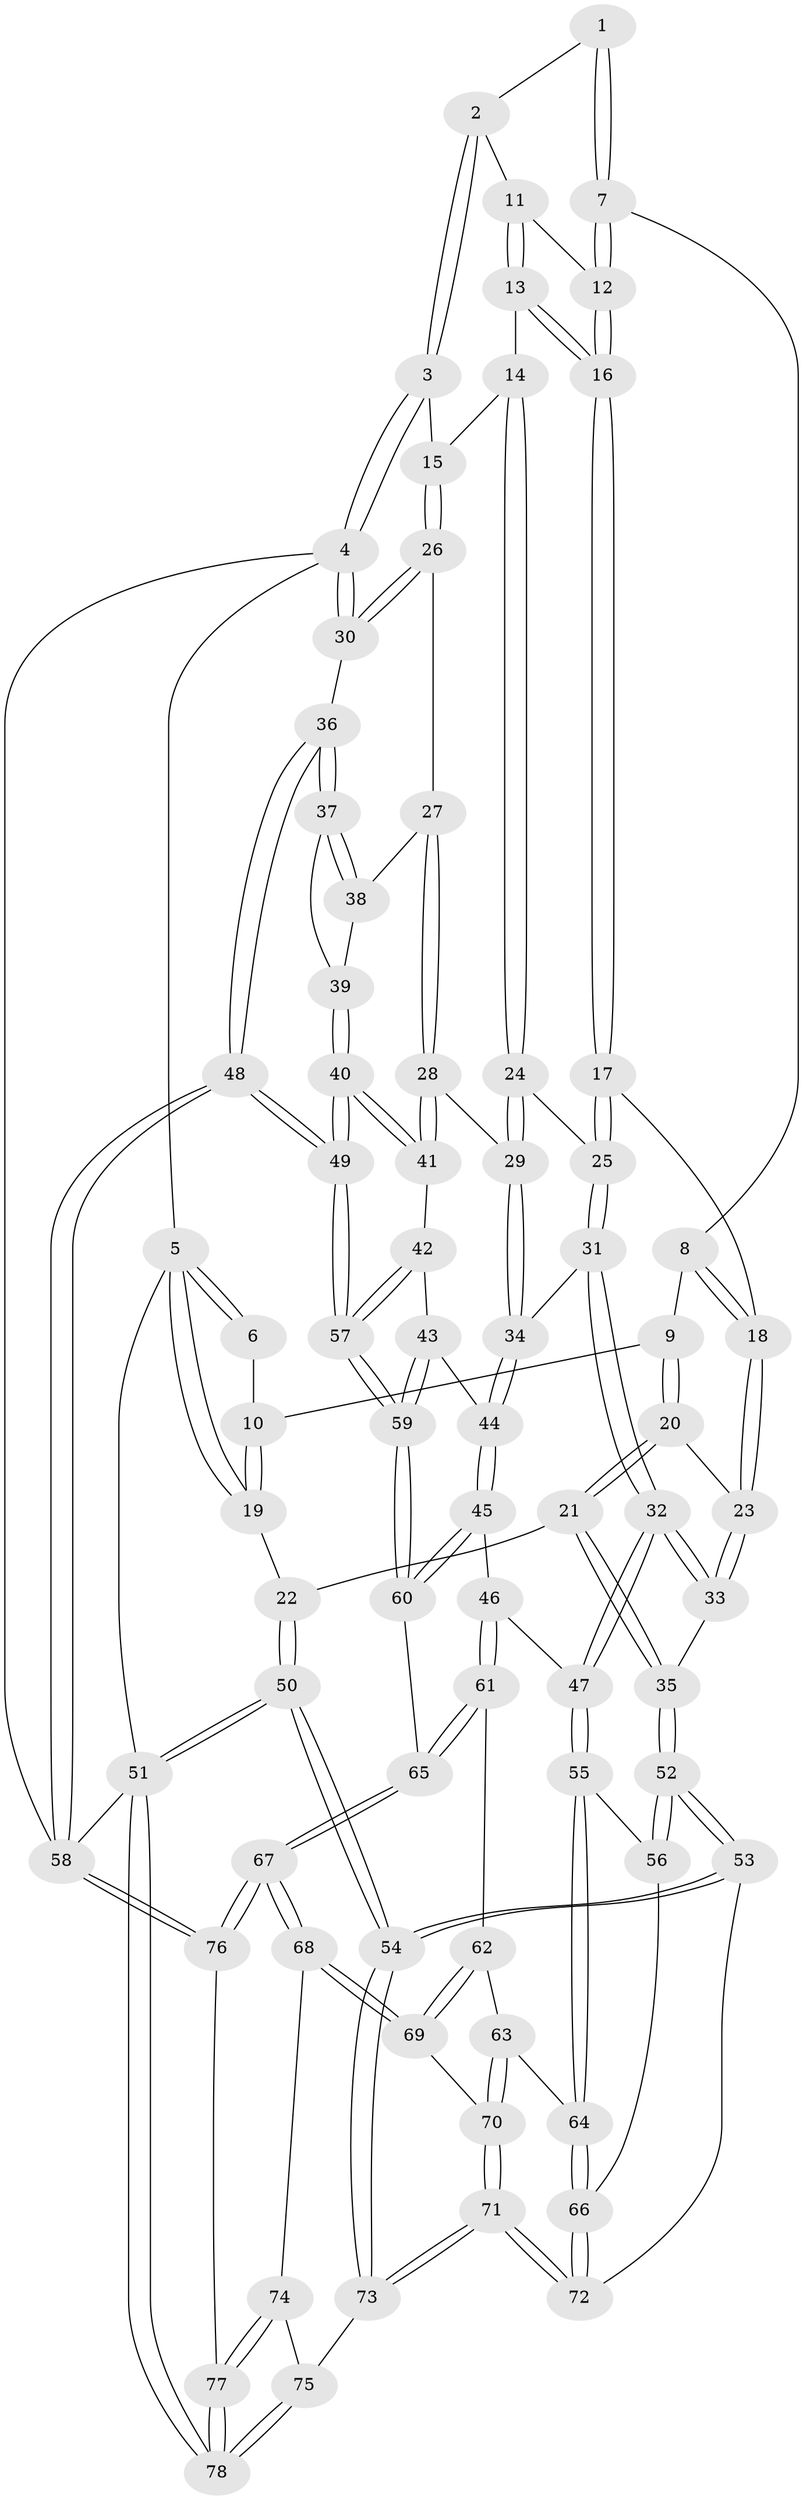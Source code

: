 // Generated by graph-tools (version 1.1) at 2025/02/03/09/25 05:02:17]
// undirected, 78 vertices, 192 edges
graph export_dot {
graph [start="1"]
  node [color=gray90,style=filled];
  1 [pos="+0.4209222780875047+0"];
  2 [pos="+0.6431723503932602+0"];
  3 [pos="+1+0"];
  4 [pos="+1+0"];
  5 [pos="+0+0"];
  6 [pos="+0.28317976156458907+0"];
  7 [pos="+0.40665315718142325+0.10221193821312151"];
  8 [pos="+0.3177959362442471+0.14386022889368105"];
  9 [pos="+0.21022530117285487+0.15719366936173157"];
  10 [pos="+0.19616080592922072+0.11282035993150162"];
  11 [pos="+0.6730228157051643+0"];
  12 [pos="+0.4615483854983228+0.19070005943984292"];
  13 [pos="+0.7274657410910522+0.13903040068197733"];
  14 [pos="+0.7389368567369281+0.15435070322150382"];
  15 [pos="+0.8534433735746892+0.19081592679438933"];
  16 [pos="+0.46985946740416906+0.22910512604442082"];
  17 [pos="+0.46766934099743285+0.24135842665923105"];
  18 [pos="+0.36579651251221573+0.2904808081262044"];
  19 [pos="+0+0"];
  20 [pos="+0.19533639516777926+0.2195754242629826"];
  21 [pos="+0.013024825554951788+0.3047154728193969"];
  22 [pos="+0+0.23886463398346755"];
  23 [pos="+0.3094662757082481+0.33275621205482764"];
  24 [pos="+0.6744770916603093+0.28832071999695713"];
  25 [pos="+0.5074317604515184+0.29126952928625005"];
  26 [pos="+0.8658752517262559+0.20419688111271445"];
  27 [pos="+0.8517314837946558+0.41544664974897494"];
  28 [pos="+0.8356367807160884+0.43187413472407227"];
  29 [pos="+0.6896226303778227+0.40163305706147556"];
  30 [pos="+1+0.279834289040527"];
  31 [pos="+0.519154048288299+0.4043652163131945"];
  32 [pos="+0.36305231276366756+0.49671379281101163"];
  33 [pos="+0.3016866557504469+0.4411759686694633"];
  34 [pos="+0.624645328167776+0.45585620480648154"];
  35 [pos="+0.1480039443303743+0.4750496987286229"];
  36 [pos="+1+0.35119935715904405"];
  37 [pos="+1+0.37621775326541473"];
  38 [pos="+0.9476843448302087+0.41507886763259594"];
  39 [pos="+0.9684019433741167+0.5211692712323058"];
  40 [pos="+0.9421400156432911+0.5857051316552656"];
  41 [pos="+0.8378995007505202+0.48406017491679226"];
  42 [pos="+0.7842369936862131+0.5611428094257179"];
  43 [pos="+0.6498766760423662+0.5865877438602527"];
  44 [pos="+0.6207655415762906+0.5691403660718781"];
  45 [pos="+0.5513030310541194+0.6049474091827418"];
  46 [pos="+0.44482092183966987+0.6003043161307057"];
  47 [pos="+0.37503212513815015+0.5381831075165229"];
  48 [pos="+1+1"];
  49 [pos="+1+1"];
  50 [pos="+0+0.8066573669144196"];
  51 [pos="+0+1"];
  52 [pos="+0.05898265167646364+0.6667898601339047"];
  53 [pos="+0.046130946109874754+0.6787107373861988"];
  54 [pos="+0+0.7709964228556089"];
  55 [pos="+0.281071850999066+0.6473784916241678"];
  56 [pos="+0.19258652907473747+0.658127750080842"];
  57 [pos="+0.8933384047270939+0.8554326200911414"];
  58 [pos="+1+1"];
  59 [pos="+0.7474264498449559+0.7990624085235689"];
  60 [pos="+0.5759356577719726+0.8150952172640864"];
  61 [pos="+0.43439756717695255+0.6699002265559543"];
  62 [pos="+0.4131021678775654+0.7018857980940771"];
  63 [pos="+0.32078435842694486+0.7422977646495176"];
  64 [pos="+0.3175101289811254+0.7422475201120495"];
  65 [pos="+0.5574898323845929+0.8260802066869096"];
  66 [pos="+0.2898218695692058+0.7770904515454684"];
  67 [pos="+0.5277290940171303+0.8573976492681585"];
  68 [pos="+0.5111381747794022+0.8602358229705012"];
  69 [pos="+0.4270257363237724+0.8153360869212214"];
  70 [pos="+0.4136101654758124+0.8154805954850891"];
  71 [pos="+0.27922596496938534+0.8827801357174435"];
  72 [pos="+0.2821200700207627+0.7884063032655478"];
  73 [pos="+0.2680401754217913+0.9086919642568958"];
  74 [pos="+0.49374800334966884+0.876927589138661"];
  75 [pos="+0.2827734947247567+0.9505048879659643"];
  76 [pos="+0.6671442572401933+1"];
  77 [pos="+0.333288126349504+1"];
  78 [pos="+0.29329333887015563+1"];
  1 -- 2;
  1 -- 7;
  1 -- 7;
  2 -- 3;
  2 -- 3;
  2 -- 11;
  3 -- 4;
  3 -- 4;
  3 -- 15;
  4 -- 5;
  4 -- 30;
  4 -- 30;
  4 -- 58;
  5 -- 6;
  5 -- 6;
  5 -- 19;
  5 -- 19;
  5 -- 51;
  6 -- 10;
  7 -- 8;
  7 -- 12;
  7 -- 12;
  8 -- 9;
  8 -- 18;
  8 -- 18;
  9 -- 10;
  9 -- 20;
  9 -- 20;
  10 -- 19;
  10 -- 19;
  11 -- 12;
  11 -- 13;
  11 -- 13;
  12 -- 16;
  12 -- 16;
  13 -- 14;
  13 -- 16;
  13 -- 16;
  14 -- 15;
  14 -- 24;
  14 -- 24;
  15 -- 26;
  15 -- 26;
  16 -- 17;
  16 -- 17;
  17 -- 18;
  17 -- 25;
  17 -- 25;
  18 -- 23;
  18 -- 23;
  19 -- 22;
  20 -- 21;
  20 -- 21;
  20 -- 23;
  21 -- 22;
  21 -- 35;
  21 -- 35;
  22 -- 50;
  22 -- 50;
  23 -- 33;
  23 -- 33;
  24 -- 25;
  24 -- 29;
  24 -- 29;
  25 -- 31;
  25 -- 31;
  26 -- 27;
  26 -- 30;
  26 -- 30;
  27 -- 28;
  27 -- 28;
  27 -- 38;
  28 -- 29;
  28 -- 41;
  28 -- 41;
  29 -- 34;
  29 -- 34;
  30 -- 36;
  31 -- 32;
  31 -- 32;
  31 -- 34;
  32 -- 33;
  32 -- 33;
  32 -- 47;
  32 -- 47;
  33 -- 35;
  34 -- 44;
  34 -- 44;
  35 -- 52;
  35 -- 52;
  36 -- 37;
  36 -- 37;
  36 -- 48;
  36 -- 48;
  37 -- 38;
  37 -- 38;
  37 -- 39;
  38 -- 39;
  39 -- 40;
  39 -- 40;
  40 -- 41;
  40 -- 41;
  40 -- 49;
  40 -- 49;
  41 -- 42;
  42 -- 43;
  42 -- 57;
  42 -- 57;
  43 -- 44;
  43 -- 59;
  43 -- 59;
  44 -- 45;
  44 -- 45;
  45 -- 46;
  45 -- 60;
  45 -- 60;
  46 -- 47;
  46 -- 61;
  46 -- 61;
  47 -- 55;
  47 -- 55;
  48 -- 49;
  48 -- 49;
  48 -- 58;
  48 -- 58;
  49 -- 57;
  49 -- 57;
  50 -- 51;
  50 -- 51;
  50 -- 54;
  50 -- 54;
  51 -- 78;
  51 -- 78;
  51 -- 58;
  52 -- 53;
  52 -- 53;
  52 -- 56;
  52 -- 56;
  53 -- 54;
  53 -- 54;
  53 -- 72;
  54 -- 73;
  54 -- 73;
  55 -- 56;
  55 -- 64;
  55 -- 64;
  56 -- 66;
  57 -- 59;
  57 -- 59;
  58 -- 76;
  58 -- 76;
  59 -- 60;
  59 -- 60;
  60 -- 65;
  61 -- 62;
  61 -- 65;
  61 -- 65;
  62 -- 63;
  62 -- 69;
  62 -- 69;
  63 -- 64;
  63 -- 70;
  63 -- 70;
  64 -- 66;
  64 -- 66;
  65 -- 67;
  65 -- 67;
  66 -- 72;
  66 -- 72;
  67 -- 68;
  67 -- 68;
  67 -- 76;
  67 -- 76;
  68 -- 69;
  68 -- 69;
  68 -- 74;
  69 -- 70;
  70 -- 71;
  70 -- 71;
  71 -- 72;
  71 -- 72;
  71 -- 73;
  71 -- 73;
  73 -- 75;
  74 -- 75;
  74 -- 77;
  74 -- 77;
  75 -- 78;
  75 -- 78;
  76 -- 77;
  77 -- 78;
  77 -- 78;
}
